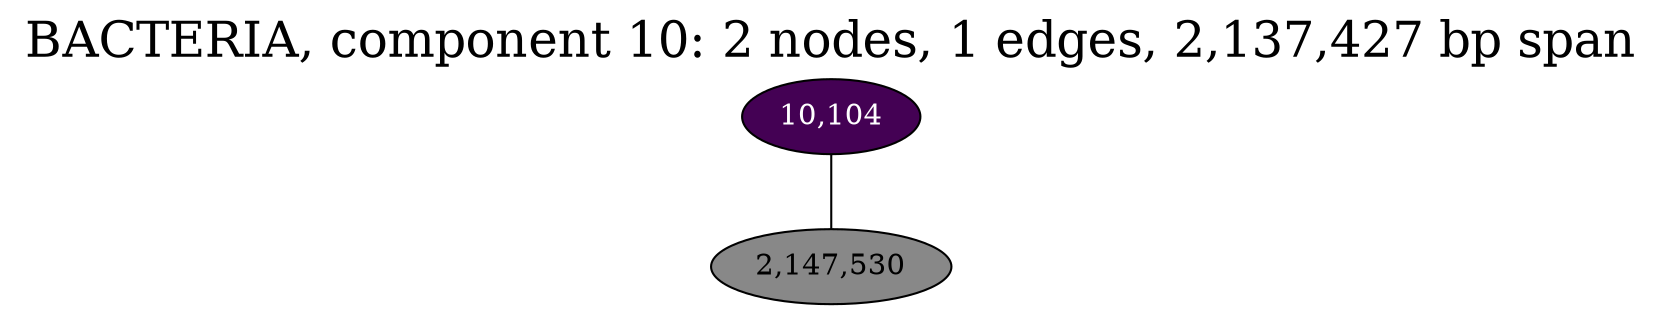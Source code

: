graph BACTERIA_cc10 {
	overlap="prism50";
	outputorder="edgesfirst";
	node [style="filled"];
	label="BACTERIA, component 10: 2 nodes, 1 edges, 2,137,427 bp span";
	labelloc="t";
	fontsize=24;
	"10,104" [fillcolor="#440154", fontcolor="#ffffff"];
	"2,147,530" [fillcolor="#888888", fontcolor="#000000"];
	"10,104" -- "2,147,530";
}